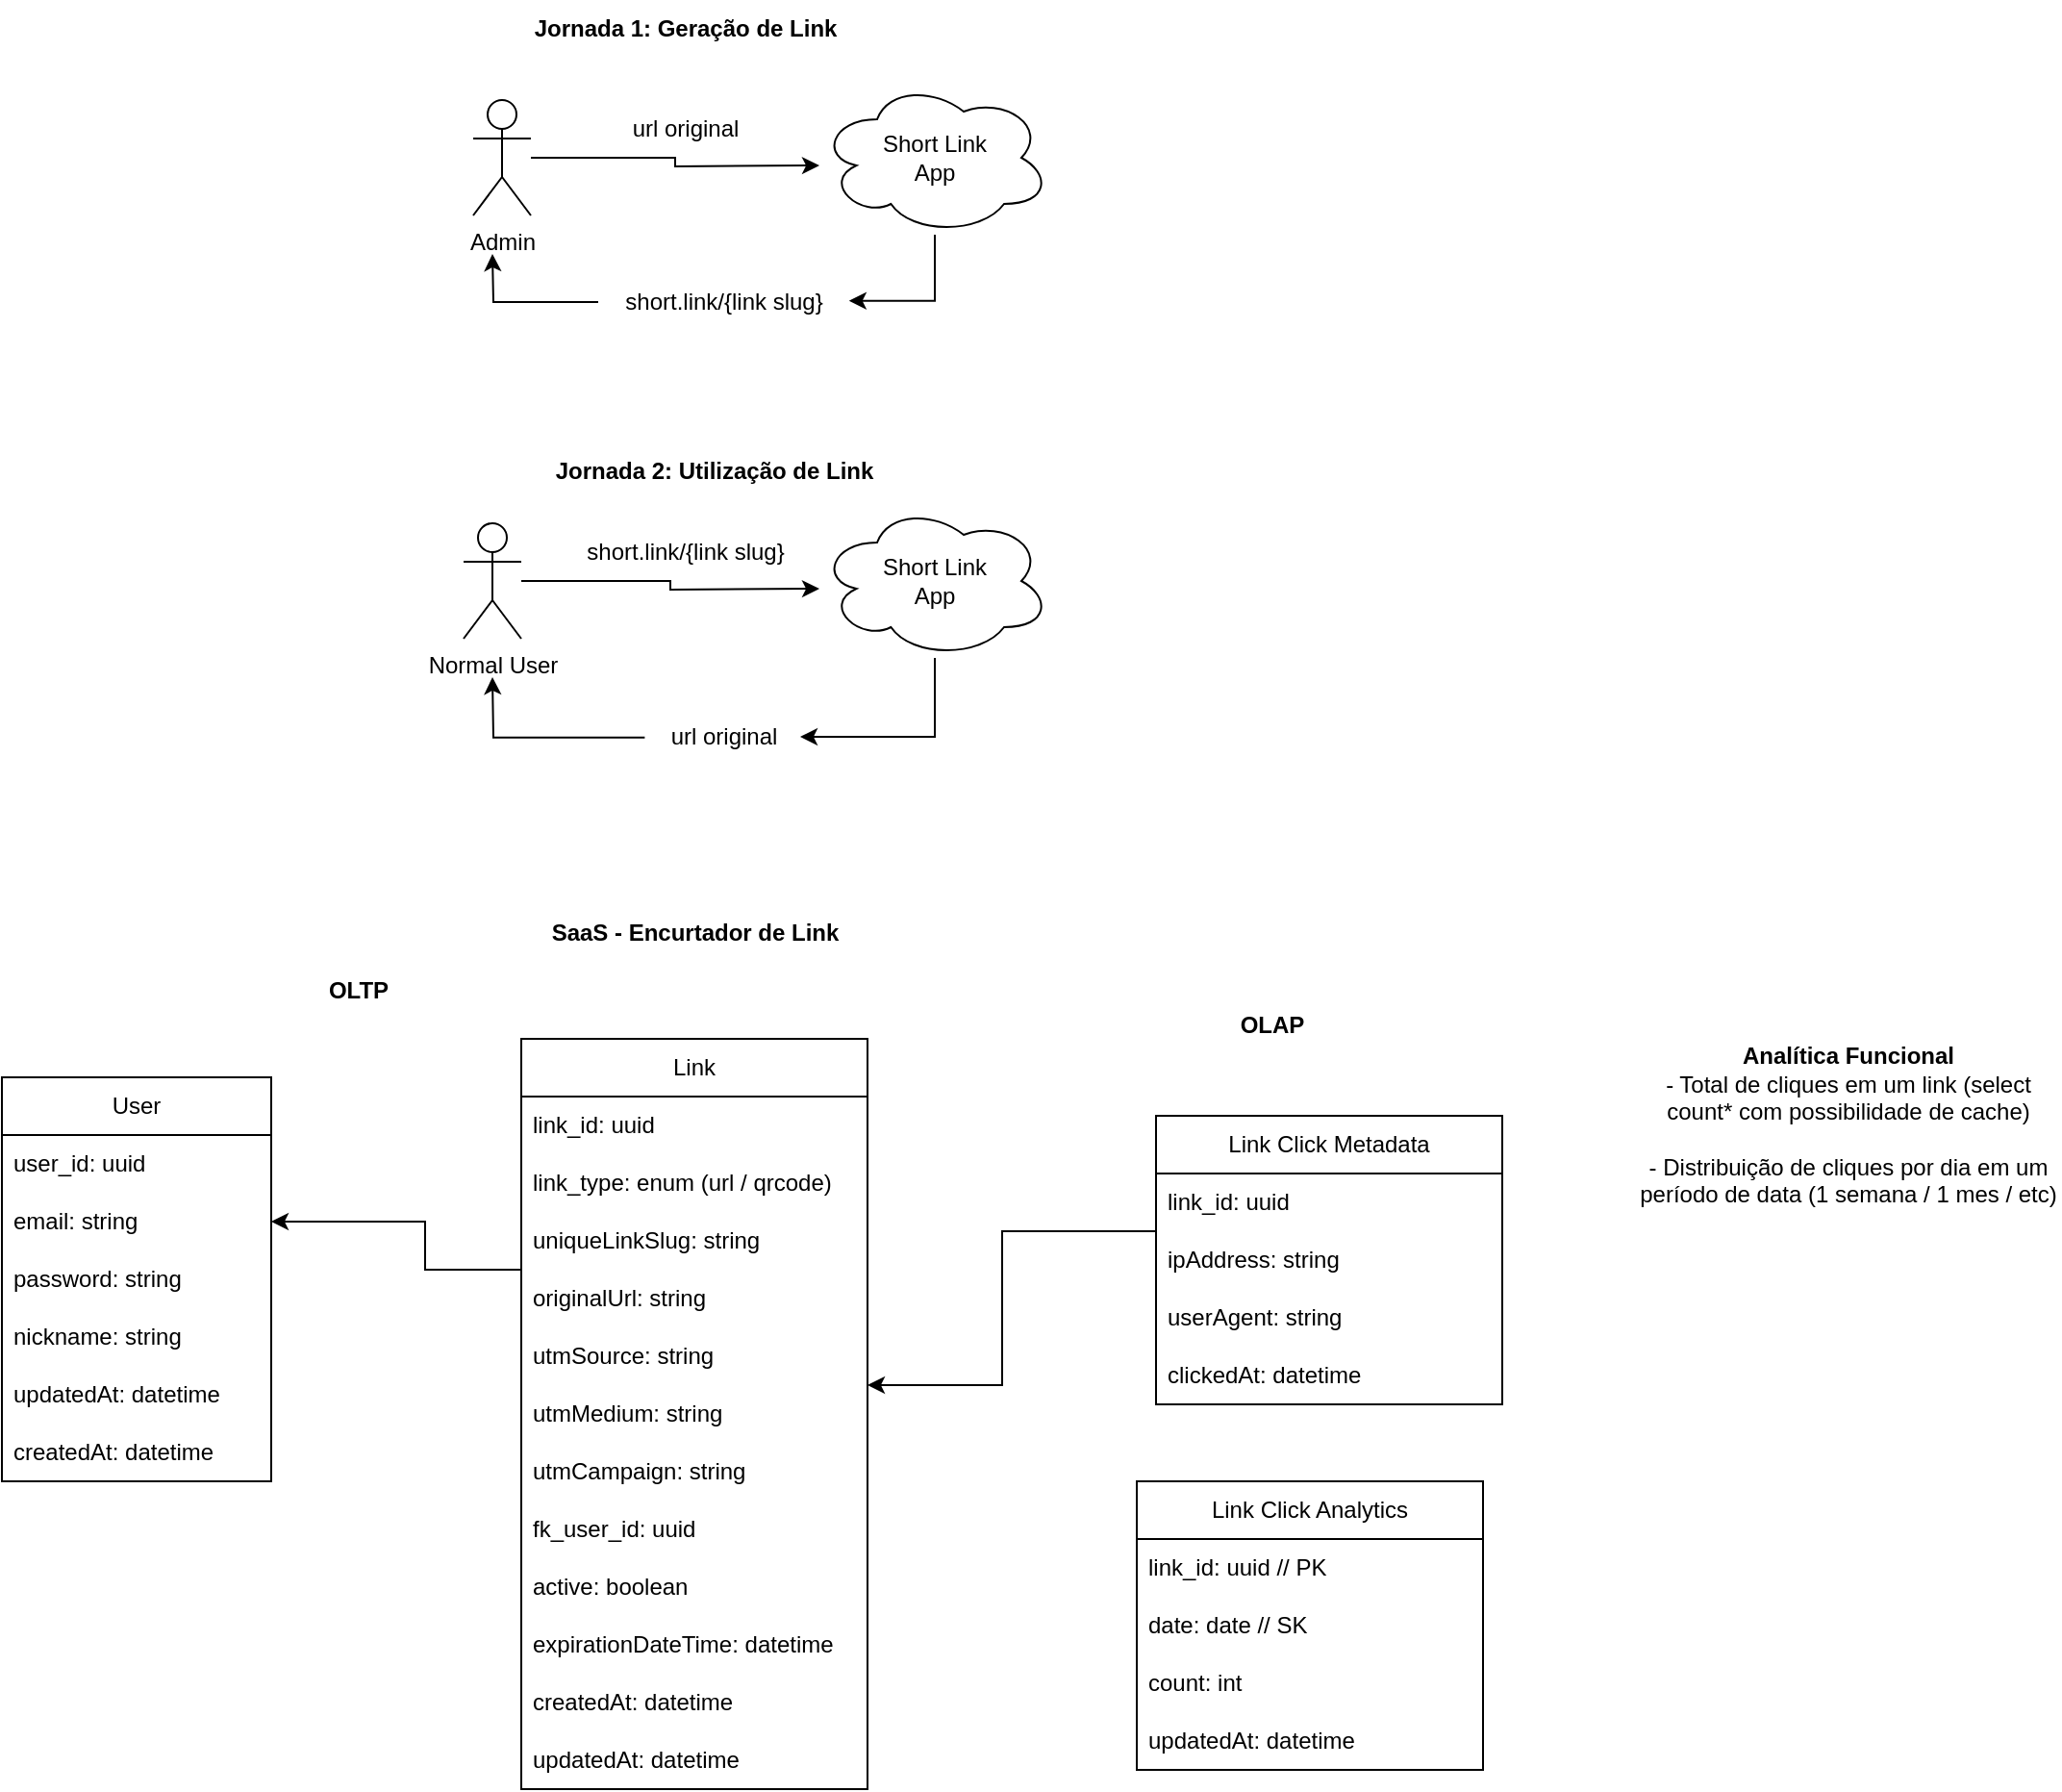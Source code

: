 <mxfile version="27.0.2" pages="3">
  <diagram name="Entities" id="D0Vt3sk_aAV0w3R8rFnb">
    <mxGraphModel dx="710" dy="1457" grid="1" gridSize="10" guides="1" tooltips="1" connect="1" arrows="1" fold="1" page="1" pageScale="1" pageWidth="850" pageHeight="1100" math="0" shadow="0">
      <root>
        <mxCell id="0" />
        <mxCell id="1" parent="0" />
        <mxCell id="RAfrC8C_ng3B-LZDRQAI-1" value="User" style="swimlane;fontStyle=0;childLayout=stackLayout;horizontal=1;startSize=30;horizontalStack=0;resizeParent=1;resizeParentMax=0;resizeLast=0;collapsible=1;marginBottom=0;whiteSpace=wrap;html=1;" parent="1" vertex="1">
          <mxGeometry x="120" y="360" width="140" height="210" as="geometry" />
        </mxCell>
        <mxCell id="RAfrC8C_ng3B-LZDRQAI-2" value="user_id: uuid" style="text;strokeColor=none;fillColor=none;align=left;verticalAlign=middle;spacingLeft=4;spacingRight=4;overflow=hidden;points=[[0,0.5],[1,0.5]];portConstraint=eastwest;rotatable=0;whiteSpace=wrap;html=1;" parent="RAfrC8C_ng3B-LZDRQAI-1" vertex="1">
          <mxGeometry y="30" width="140" height="30" as="geometry" />
        </mxCell>
        <mxCell id="RAfrC8C_ng3B-LZDRQAI-3" value="email: string" style="text;strokeColor=none;fillColor=none;align=left;verticalAlign=middle;spacingLeft=4;spacingRight=4;overflow=hidden;points=[[0,0.5],[1,0.5]];portConstraint=eastwest;rotatable=0;whiteSpace=wrap;html=1;" parent="RAfrC8C_ng3B-LZDRQAI-1" vertex="1">
          <mxGeometry y="60" width="140" height="30" as="geometry" />
        </mxCell>
        <mxCell id="RAfrC8C_ng3B-LZDRQAI-4" value="password: string" style="text;strokeColor=none;fillColor=none;align=left;verticalAlign=middle;spacingLeft=4;spacingRight=4;overflow=hidden;points=[[0,0.5],[1,0.5]];portConstraint=eastwest;rotatable=0;whiteSpace=wrap;html=1;" parent="RAfrC8C_ng3B-LZDRQAI-1" vertex="1">
          <mxGeometry y="90" width="140" height="30" as="geometry" />
        </mxCell>
        <mxCell id="RAfrC8C_ng3B-LZDRQAI-13" value="nickname: string" style="text;strokeColor=none;fillColor=none;align=left;verticalAlign=middle;spacingLeft=4;spacingRight=4;overflow=hidden;points=[[0,0.5],[1,0.5]];portConstraint=eastwest;rotatable=0;whiteSpace=wrap;html=1;" parent="RAfrC8C_ng3B-LZDRQAI-1" vertex="1">
          <mxGeometry y="120" width="140" height="30" as="geometry" />
        </mxCell>
        <mxCell id="RAfrC8C_ng3B-LZDRQAI-44" value="updatedAt: datetime" style="text;strokeColor=none;fillColor=none;align=left;verticalAlign=middle;spacingLeft=4;spacingRight=4;overflow=hidden;points=[[0,0.5],[1,0.5]];portConstraint=eastwest;rotatable=0;whiteSpace=wrap;html=1;" parent="RAfrC8C_ng3B-LZDRQAI-1" vertex="1">
          <mxGeometry y="150" width="140" height="30" as="geometry" />
        </mxCell>
        <mxCell id="RAfrC8C_ng3B-LZDRQAI-43" value="createdAt: datetime" style="text;strokeColor=none;fillColor=none;align=left;verticalAlign=middle;spacingLeft=4;spacingRight=4;overflow=hidden;points=[[0,0.5],[1,0.5]];portConstraint=eastwest;rotatable=0;whiteSpace=wrap;html=1;" parent="RAfrC8C_ng3B-LZDRQAI-1" vertex="1">
          <mxGeometry y="180" width="140" height="30" as="geometry" />
        </mxCell>
        <mxCell id="RAfrC8C_ng3B-LZDRQAI-12" value="SaaS - Encurtador de Link" style="text;html=1;align=center;verticalAlign=middle;resizable=0;points=[];autosize=1;strokeColor=none;fillColor=none;fontStyle=1" parent="1" vertex="1">
          <mxGeometry x="400" y="270" width="160" height="30" as="geometry" />
        </mxCell>
        <mxCell id="RAfrC8C_ng3B-LZDRQAI-37" style="edgeStyle=orthogonalEdgeStyle;rounded=0;orthogonalLoop=1;jettySize=auto;html=1;" parent="1" source="RAfrC8C_ng3B-LZDRQAI-14" target="RAfrC8C_ng3B-LZDRQAI-1" edge="1">
          <mxGeometry relative="1" as="geometry">
            <Array as="points">
              <mxPoint x="340" y="460" />
              <mxPoint x="340" y="435" />
            </Array>
          </mxGeometry>
        </mxCell>
        <mxCell id="RAfrC8C_ng3B-LZDRQAI-14" value="Link" style="swimlane;fontStyle=0;childLayout=stackLayout;horizontal=1;startSize=30;horizontalStack=0;resizeParent=1;resizeParentMax=0;resizeLast=0;collapsible=1;marginBottom=0;whiteSpace=wrap;html=1;" parent="1" vertex="1">
          <mxGeometry x="390" y="340" width="180" height="390" as="geometry" />
        </mxCell>
        <mxCell id="RAfrC8C_ng3B-LZDRQAI-15" value="link_id: uuid" style="text;strokeColor=none;fillColor=none;align=left;verticalAlign=middle;spacingLeft=4;spacingRight=4;overflow=hidden;points=[[0,0.5],[1,0.5]];portConstraint=eastwest;rotatable=0;whiteSpace=wrap;html=1;" parent="RAfrC8C_ng3B-LZDRQAI-14" vertex="1">
          <mxGeometry y="30" width="180" height="30" as="geometry" />
        </mxCell>
        <mxCell id="RAfrC8C_ng3B-LZDRQAI-39" value="link_type: enum (url / qrcode)" style="text;strokeColor=none;fillColor=none;align=left;verticalAlign=middle;spacingLeft=4;spacingRight=4;overflow=hidden;points=[[0,0.5],[1,0.5]];portConstraint=eastwest;rotatable=0;whiteSpace=wrap;html=1;" parent="RAfrC8C_ng3B-LZDRQAI-14" vertex="1">
          <mxGeometry y="60" width="180" height="30" as="geometry" />
        </mxCell>
        <mxCell id="RAfrC8C_ng3B-LZDRQAI-71" value="uniqueLinkSlug: string" style="text;strokeColor=none;fillColor=none;align=left;verticalAlign=middle;spacingLeft=4;spacingRight=4;overflow=hidden;points=[[0,0.5],[1,0.5]];portConstraint=eastwest;rotatable=0;whiteSpace=wrap;html=1;" parent="RAfrC8C_ng3B-LZDRQAI-14" vertex="1">
          <mxGeometry y="90" width="180" height="30" as="geometry" />
        </mxCell>
        <mxCell id="RAfrC8C_ng3B-LZDRQAI-16" value="originalUrl: string" style="text;strokeColor=none;fillColor=none;align=left;verticalAlign=middle;spacingLeft=4;spacingRight=4;overflow=hidden;points=[[0,0.5],[1,0.5]];portConstraint=eastwest;rotatable=0;whiteSpace=wrap;html=1;" parent="RAfrC8C_ng3B-LZDRQAI-14" vertex="1">
          <mxGeometry y="120" width="180" height="30" as="geometry" />
        </mxCell>
        <mxCell id="RAfrC8C_ng3B-LZDRQAI-17" value="utmSource: string" style="text;strokeColor=none;fillColor=none;align=left;verticalAlign=middle;spacingLeft=4;spacingRight=4;overflow=hidden;points=[[0,0.5],[1,0.5]];portConstraint=eastwest;rotatable=0;whiteSpace=wrap;html=1;" parent="RAfrC8C_ng3B-LZDRQAI-14" vertex="1">
          <mxGeometry y="150" width="180" height="30" as="geometry" />
        </mxCell>
        <mxCell id="RAfrC8C_ng3B-LZDRQAI-18" value="utmMedium: string" style="text;strokeColor=none;fillColor=none;align=left;verticalAlign=middle;spacingLeft=4;spacingRight=4;overflow=hidden;points=[[0,0.5],[1,0.5]];portConstraint=eastwest;rotatable=0;whiteSpace=wrap;html=1;" parent="RAfrC8C_ng3B-LZDRQAI-14" vertex="1">
          <mxGeometry y="180" width="180" height="30" as="geometry" />
        </mxCell>
        <mxCell id="RAfrC8C_ng3B-LZDRQAI-26" value="utmCampaign: string" style="text;strokeColor=none;fillColor=none;align=left;verticalAlign=middle;spacingLeft=4;spacingRight=4;overflow=hidden;points=[[0,0.5],[1,0.5]];portConstraint=eastwest;rotatable=0;whiteSpace=wrap;html=1;" parent="RAfrC8C_ng3B-LZDRQAI-14" vertex="1">
          <mxGeometry y="210" width="180" height="30" as="geometry" />
        </mxCell>
        <mxCell id="RAfrC8C_ng3B-LZDRQAI-36" value="fk_user_id: uuid" style="text;strokeColor=none;fillColor=none;align=left;verticalAlign=middle;spacingLeft=4;spacingRight=4;overflow=hidden;points=[[0,0.5],[1,0.5]];portConstraint=eastwest;rotatable=0;whiteSpace=wrap;html=1;" parent="RAfrC8C_ng3B-LZDRQAI-14" vertex="1">
          <mxGeometry y="240" width="180" height="30" as="geometry" />
        </mxCell>
        <mxCell id="RAfrC8C_ng3B-LZDRQAI-38" value="active: boolean" style="text;strokeColor=none;fillColor=none;align=left;verticalAlign=middle;spacingLeft=4;spacingRight=4;overflow=hidden;points=[[0,0.5],[1,0.5]];portConstraint=eastwest;rotatable=0;whiteSpace=wrap;html=1;" parent="RAfrC8C_ng3B-LZDRQAI-14" vertex="1">
          <mxGeometry y="270" width="180" height="30" as="geometry" />
        </mxCell>
        <mxCell id="RAfrC8C_ng3B-LZDRQAI-40" value="expirationDateTime: datetime" style="text;strokeColor=none;fillColor=none;align=left;verticalAlign=middle;spacingLeft=4;spacingRight=4;overflow=hidden;points=[[0,0.5],[1,0.5]];portConstraint=eastwest;rotatable=0;whiteSpace=wrap;html=1;" parent="RAfrC8C_ng3B-LZDRQAI-14" vertex="1">
          <mxGeometry y="300" width="180" height="30" as="geometry" />
        </mxCell>
        <mxCell id="RAfrC8C_ng3B-LZDRQAI-41" value="createdAt: datetime" style="text;strokeColor=none;fillColor=none;align=left;verticalAlign=middle;spacingLeft=4;spacingRight=4;overflow=hidden;points=[[0,0.5],[1,0.5]];portConstraint=eastwest;rotatable=0;whiteSpace=wrap;html=1;" parent="RAfrC8C_ng3B-LZDRQAI-14" vertex="1">
          <mxGeometry y="330" width="180" height="30" as="geometry" />
        </mxCell>
        <mxCell id="RAfrC8C_ng3B-LZDRQAI-42" value="updatedAt: datetime" style="text;strokeColor=none;fillColor=none;align=left;verticalAlign=middle;spacingLeft=4;spacingRight=4;overflow=hidden;points=[[0,0.5],[1,0.5]];portConstraint=eastwest;rotatable=0;whiteSpace=wrap;html=1;" parent="RAfrC8C_ng3B-LZDRQAI-14" vertex="1">
          <mxGeometry y="360" width="180" height="30" as="geometry" />
        </mxCell>
        <mxCell id="RAfrC8C_ng3B-LZDRQAI-19" value="Admin" style="shape=umlActor;verticalLabelPosition=bottom;verticalAlign=top;html=1;outlineConnect=0;" parent="1" vertex="1">
          <mxGeometry x="365" y="-148" width="30" height="60" as="geometry" />
        </mxCell>
        <mxCell id="RAfrC8C_ng3B-LZDRQAI-24" style="edgeStyle=orthogonalEdgeStyle;rounded=0;orthogonalLoop=1;jettySize=auto;html=1;entryX=1.003;entryY=0.479;entryDx=0;entryDy=0;entryPerimeter=0;" parent="1" source="RAfrC8C_ng3B-LZDRQAI-20" target="RAfrC8C_ng3B-LZDRQAI-22" edge="1">
          <mxGeometry relative="1" as="geometry" />
        </mxCell>
        <mxCell id="RAfrC8C_ng3B-LZDRQAI-20" value="Short Link&lt;div&gt;App&lt;/div&gt;" style="ellipse;shape=cloud;whiteSpace=wrap;html=1;" parent="1" vertex="1">
          <mxGeometry x="545" y="-158" width="120" height="80" as="geometry" />
        </mxCell>
        <mxCell id="RAfrC8C_ng3B-LZDRQAI-21" style="edgeStyle=orthogonalEdgeStyle;rounded=0;orthogonalLoop=1;jettySize=auto;html=1;" parent="1" source="RAfrC8C_ng3B-LZDRQAI-19" edge="1">
          <mxGeometry relative="1" as="geometry">
            <mxPoint x="545" y="-114" as="targetPoint" />
          </mxGeometry>
        </mxCell>
        <mxCell id="RAfrC8C_ng3B-LZDRQAI-25" style="edgeStyle=orthogonalEdgeStyle;rounded=0;orthogonalLoop=1;jettySize=auto;html=1;" parent="1" source="RAfrC8C_ng3B-LZDRQAI-22" edge="1">
          <mxGeometry relative="1" as="geometry">
            <mxPoint x="375" y="-68" as="targetPoint" />
          </mxGeometry>
        </mxCell>
        <mxCell id="RAfrC8C_ng3B-LZDRQAI-22" value="short.link/{link slug}" style="text;html=1;align=center;verticalAlign=middle;resizable=0;points=[];autosize=1;strokeColor=none;fillColor=none;" parent="1" vertex="1">
          <mxGeometry x="430" y="-58" width="130" height="30" as="geometry" />
        </mxCell>
        <mxCell id="RAfrC8C_ng3B-LZDRQAI-23" value="url original" style="text;html=1;align=center;verticalAlign=middle;resizable=0;points=[];autosize=1;strokeColor=none;fillColor=none;" parent="1" vertex="1">
          <mxGeometry x="435" y="-148" width="80" height="30" as="geometry" />
        </mxCell>
        <mxCell id="RAfrC8C_ng3B-LZDRQAI-45" value="&lt;b&gt;Jornada 1: Geração de Link&lt;/b&gt;" style="text;html=1;align=center;verticalAlign=middle;resizable=0;points=[];autosize=1;strokeColor=none;fillColor=none;" parent="1" vertex="1">
          <mxGeometry x="385" y="-200" width="180" height="30" as="geometry" />
        </mxCell>
        <mxCell id="RAfrC8C_ng3B-LZDRQAI-46" value="Normal User" style="shape=umlActor;verticalLabelPosition=bottom;verticalAlign=top;html=1;outlineConnect=0;" parent="1" vertex="1">
          <mxGeometry x="360" y="72" width="30" height="60" as="geometry" />
        </mxCell>
        <mxCell id="RAfrC8C_ng3B-LZDRQAI-47" style="edgeStyle=orthogonalEdgeStyle;rounded=0;orthogonalLoop=1;jettySize=auto;html=1;" parent="1" source="RAfrC8C_ng3B-LZDRQAI-48" target="RAfrC8C_ng3B-LZDRQAI-51" edge="1">
          <mxGeometry relative="1" as="geometry">
            <mxPoint x="580.51" y="176.37" as="targetPoint" />
            <Array as="points">
              <mxPoint x="605" y="183" />
            </Array>
          </mxGeometry>
        </mxCell>
        <mxCell id="RAfrC8C_ng3B-LZDRQAI-48" value="Short Link&lt;div&gt;App&lt;/div&gt;" style="ellipse;shape=cloud;whiteSpace=wrap;html=1;" parent="1" vertex="1">
          <mxGeometry x="545" y="62" width="120" height="80" as="geometry" />
        </mxCell>
        <mxCell id="RAfrC8C_ng3B-LZDRQAI-49" style="edgeStyle=orthogonalEdgeStyle;rounded=0;orthogonalLoop=1;jettySize=auto;html=1;" parent="1" source="RAfrC8C_ng3B-LZDRQAI-46" edge="1">
          <mxGeometry relative="1" as="geometry">
            <mxPoint x="545" y="106" as="targetPoint" />
          </mxGeometry>
        </mxCell>
        <mxCell id="RAfrC8C_ng3B-LZDRQAI-50" style="edgeStyle=orthogonalEdgeStyle;rounded=0;orthogonalLoop=1;jettySize=auto;html=1;exitX=-0.01;exitY=0.514;exitDx=0;exitDy=0;exitPerimeter=0;" parent="1" source="RAfrC8C_ng3B-LZDRQAI-51" edge="1">
          <mxGeometry relative="1" as="geometry">
            <mxPoint x="375" y="152" as="targetPoint" />
            <mxPoint x="410" y="177" as="sourcePoint" />
          </mxGeometry>
        </mxCell>
        <mxCell id="RAfrC8C_ng3B-LZDRQAI-51" value="url original" style="text;html=1;align=center;verticalAlign=middle;resizable=0;points=[];autosize=1;strokeColor=none;fillColor=none;" parent="1" vertex="1">
          <mxGeometry x="455" y="168" width="80" height="30" as="geometry" />
        </mxCell>
        <mxCell id="RAfrC8C_ng3B-LZDRQAI-52" value="short.link/{link slug}" style="text;html=1;align=center;verticalAlign=middle;resizable=0;points=[];autosize=1;strokeColor=none;fillColor=none;" parent="1" vertex="1">
          <mxGeometry x="410" y="72" width="130" height="30" as="geometry" />
        </mxCell>
        <mxCell id="RAfrC8C_ng3B-LZDRQAI-53" value="&lt;b&gt;Jornada 2: Utilização de Link&lt;/b&gt;" style="text;html=1;align=center;verticalAlign=middle;resizable=0;points=[];autosize=1;strokeColor=none;fillColor=none;" parent="1" vertex="1">
          <mxGeometry x="395" y="30" width="190" height="30" as="geometry" />
        </mxCell>
        <mxCell id="RAfrC8C_ng3B-LZDRQAI-68" style="edgeStyle=orthogonalEdgeStyle;rounded=0;orthogonalLoop=1;jettySize=auto;html=1;" parent="1" source="RAfrC8C_ng3B-LZDRQAI-56" target="RAfrC8C_ng3B-LZDRQAI-14" edge="1">
          <mxGeometry relative="1" as="geometry">
            <Array as="points">
              <mxPoint x="640" y="440" />
              <mxPoint x="640" y="520" />
            </Array>
          </mxGeometry>
        </mxCell>
        <mxCell id="RAfrC8C_ng3B-LZDRQAI-56" value="Link Click Metadata" style="swimlane;fontStyle=0;childLayout=stackLayout;horizontal=1;startSize=30;horizontalStack=0;resizeParent=1;resizeParentMax=0;resizeLast=0;collapsible=1;marginBottom=0;whiteSpace=wrap;html=1;" parent="1" vertex="1">
          <mxGeometry x="720" y="380" width="180" height="150" as="geometry" />
        </mxCell>
        <mxCell id="RAfrC8C_ng3B-LZDRQAI-57" value="link_id: uuid" style="text;strokeColor=none;fillColor=none;align=left;verticalAlign=middle;spacingLeft=4;spacingRight=4;overflow=hidden;points=[[0,0.5],[1,0.5]];portConstraint=eastwest;rotatable=0;whiteSpace=wrap;html=1;" parent="RAfrC8C_ng3B-LZDRQAI-56" vertex="1">
          <mxGeometry y="30" width="180" height="30" as="geometry" />
        </mxCell>
        <mxCell id="RAfrC8C_ng3B-LZDRQAI-65" value="ipAddress: string" style="text;strokeColor=none;fillColor=none;align=left;verticalAlign=middle;spacingLeft=4;spacingRight=4;overflow=hidden;points=[[0,0.5],[1,0.5]];portConstraint=eastwest;rotatable=0;whiteSpace=wrap;html=1;" parent="RAfrC8C_ng3B-LZDRQAI-56" vertex="1">
          <mxGeometry y="60" width="180" height="30" as="geometry" />
        </mxCell>
        <mxCell id="RAfrC8C_ng3B-LZDRQAI-70" value="userAgent: string" style="text;strokeColor=none;fillColor=none;align=left;verticalAlign=middle;spacingLeft=4;spacingRight=4;overflow=hidden;points=[[0,0.5],[1,0.5]];portConstraint=eastwest;rotatable=0;whiteSpace=wrap;html=1;" parent="RAfrC8C_ng3B-LZDRQAI-56" vertex="1">
          <mxGeometry y="90" width="180" height="30" as="geometry" />
        </mxCell>
        <mxCell id="RAfrC8C_ng3B-LZDRQAI-66" value="clickedAt: datetime" style="text;strokeColor=none;fillColor=none;align=left;verticalAlign=middle;spacingLeft=4;spacingRight=4;overflow=hidden;points=[[0,0.5],[1,0.5]];portConstraint=eastwest;rotatable=0;whiteSpace=wrap;html=1;" parent="RAfrC8C_ng3B-LZDRQAI-56" vertex="1">
          <mxGeometry y="120" width="180" height="30" as="geometry" />
        </mxCell>
        <mxCell id="RAfrC8C_ng3B-LZDRQAI-69" value="&lt;b&gt;Analítica Funcional&lt;/b&gt;&lt;div&gt;- Total de cliques em um link (select count* com possibilidade de cache)&lt;/div&gt;&lt;div&gt;&lt;br&gt;&lt;/div&gt;&lt;div&gt;- Distribuição de cliques por dia em um período de data (1 semana / 1 mes / etc)&lt;/div&gt;" style="text;strokeColor=none;align=center;fillColor=none;html=1;verticalAlign=middle;whiteSpace=wrap;rounded=0;" parent="1" vertex="1">
          <mxGeometry x="970" y="340" width="220" height="90" as="geometry" />
        </mxCell>
        <mxCell id="21j04_QskVd_dJloM7PG-1" value="&lt;b&gt;OLTP&lt;/b&gt;" style="text;html=1;align=center;verticalAlign=middle;resizable=0;points=[];autosize=1;strokeColor=none;fillColor=none;" parent="1" vertex="1">
          <mxGeometry x="280" y="300" width="50" height="30" as="geometry" />
        </mxCell>
        <mxCell id="0QhKgoWcRtJzCcm-gqp1-1" value="OLAP" style="text;html=1;align=center;verticalAlign=middle;resizable=0;points=[];autosize=1;strokeColor=none;fillColor=none;fontStyle=1" parent="1" vertex="1">
          <mxGeometry x="750" y="318" width="60" height="30" as="geometry" />
        </mxCell>
        <mxCell id="N40viknJUOmyD-vMxpNI-1" value="Link Click Analytics" style="swimlane;fontStyle=0;childLayout=stackLayout;horizontal=1;startSize=30;horizontalStack=0;resizeParent=1;resizeParentMax=0;resizeLast=0;collapsible=1;marginBottom=0;whiteSpace=wrap;html=1;" vertex="1" parent="1">
          <mxGeometry x="710" y="570" width="180" height="150" as="geometry" />
        </mxCell>
        <mxCell id="N40viknJUOmyD-vMxpNI-2" value="link_id: uuid // PK" style="text;strokeColor=none;fillColor=none;align=left;verticalAlign=middle;spacingLeft=4;spacingRight=4;overflow=hidden;points=[[0,0.5],[1,0.5]];portConstraint=eastwest;rotatable=0;whiteSpace=wrap;html=1;" vertex="1" parent="N40viknJUOmyD-vMxpNI-1">
          <mxGeometry y="30" width="180" height="30" as="geometry" />
        </mxCell>
        <mxCell id="N40viknJUOmyD-vMxpNI-3" value="date: date // SK" style="text;strokeColor=none;fillColor=none;align=left;verticalAlign=middle;spacingLeft=4;spacingRight=4;overflow=hidden;points=[[0,0.5],[1,0.5]];portConstraint=eastwest;rotatable=0;whiteSpace=wrap;html=1;" vertex="1" parent="N40viknJUOmyD-vMxpNI-1">
          <mxGeometry y="60" width="180" height="30" as="geometry" />
        </mxCell>
        <mxCell id="N40viknJUOmyD-vMxpNI-4" value="count: int" style="text;strokeColor=none;fillColor=none;align=left;verticalAlign=middle;spacingLeft=4;spacingRight=4;overflow=hidden;points=[[0,0.5],[1,0.5]];portConstraint=eastwest;rotatable=0;whiteSpace=wrap;html=1;" vertex="1" parent="N40viknJUOmyD-vMxpNI-1">
          <mxGeometry y="90" width="180" height="30" as="geometry" />
        </mxCell>
        <mxCell id="N40viknJUOmyD-vMxpNI-5" value="updatedAt: datetime" style="text;strokeColor=none;fillColor=none;align=left;verticalAlign=middle;spacingLeft=4;spacingRight=4;overflow=hidden;points=[[0,0.5],[1,0.5]];portConstraint=eastwest;rotatable=0;whiteSpace=wrap;html=1;" vertex="1" parent="N40viknJUOmyD-vMxpNI-1">
          <mxGeometry y="120" width="180" height="30" as="geometry" />
        </mxCell>
      </root>
    </mxGraphModel>
  </diagram>
  <diagram id="RdqyUMrz5SGAAePA0t1W" name="AWS">
    <mxGraphModel dx="1702" dy="429" grid="1" gridSize="10" guides="1" tooltips="1" connect="1" arrows="1" fold="1" page="1" pageScale="1" pageWidth="850" pageHeight="1100" math="0" shadow="0">
      <root>
        <mxCell id="0" />
        <mxCell id="1" parent="0" />
        <mxCell id="fyAHRvlndzVkZ6DGR3sf-1" value="Aplicação é Heavy Write ou Heavy Read?&lt;div&gt;&lt;b&gt;R: Heavy Read&lt;/b&gt;&lt;/div&gt;" style="text;html=1;align=left;verticalAlign=middle;resizable=0;points=[];autosize=1;strokeColor=none;fillColor=none;" parent="1" vertex="1">
          <mxGeometry x="260" y="80" width="250" height="40" as="geometry" />
        </mxCell>
        <mxCell id="w0QH7csucHk5M4Zi2Mu2-1" value="Padrão de acesso é regular ou esporádico?&lt;div&gt;&lt;b&gt;R: Esporádico&lt;/b&gt;&lt;/div&gt;" style="text;html=1;align=left;verticalAlign=middle;resizable=0;points=[];autosize=1;strokeColor=none;fillColor=none;" parent="1" vertex="1">
          <mxGeometry x="260" y="130" width="260" height="40" as="geometry" />
        </mxCell>
        <mxCell id="w0QH7csucHk5M4Zi2Mu2-2" value="&lt;b&gt;Serverless com Java&lt;/b&gt;&lt;div&gt;Riscos:&lt;/div&gt;&lt;div&gt;Cold Start 3s&lt;/div&gt;&lt;div&gt;&lt;br&gt;&lt;/div&gt;&lt;div&gt;Alternativa é usar a compilação nativa Java para ter um baixo cold start (Quarkus?)&lt;/div&gt;&lt;div&gt;&lt;br&gt;&lt;/div&gt;&lt;div&gt;&lt;b&gt;R: Spring Boot&lt;/b&gt;&lt;/div&gt;" style="text;html=1;align=left;verticalAlign=middle;resizable=0;points=[];autosize=1;strokeColor=none;fillColor=none;" parent="1" vertex="1">
          <mxGeometry x="260" y="180" width="470" height="110" as="geometry" />
        </mxCell>
        <mxCell id="w0QH7csucHk5M4Zi2Mu2-3" value="JIT - Just in Time - jar" style="text;html=1;align=center;verticalAlign=middle;resizable=0;points=[];autosize=1;strokeColor=none;fillColor=none;" parent="1" vertex="1">
          <mxGeometry x="650" y="120" width="140" height="30" as="geometry" />
        </mxCell>
        <mxCell id="w0QH7csucHk5M4Zi2Mu2-4" value="AOT - Ahead of Time - binary" style="text;html=1;align=center;verticalAlign=middle;resizable=0;points=[];autosize=1;strokeColor=none;fillColor=none;" parent="1" vertex="1">
          <mxGeometry x="650" y="100" width="180" height="30" as="geometry" />
        </mxCell>
        <mxCell id="B1MqV0CUyJIwODg_lmA0-1" value="AWS Cloud" style="points=[[0,0],[0.25,0],[0.5,0],[0.75,0],[1,0],[1,0.25],[1,0.5],[1,0.75],[1,1],[0.75,1],[0.5,1],[0.25,1],[0,1],[0,0.75],[0,0.5],[0,0.25]];outlineConnect=0;gradientColor=none;html=1;whiteSpace=wrap;fontSize=12;fontStyle=0;container=1;pointerEvents=0;collapsible=0;recursiveResize=0;shape=mxgraph.aws4.group;grIcon=mxgraph.aws4.group_aws_cloud_alt;strokeColor=#232F3E;fillColor=none;verticalAlign=top;align=left;spacingLeft=30;fontColor=#232F3E;dashed=0;" parent="1" vertex="1">
          <mxGeometry x="290" y="510" width="610" height="310" as="geometry" />
        </mxCell>
        <mxCell id="fgoSJXm0CHwgWiHtCVO9-2" style="edgeStyle=orthogonalEdgeStyle;rounded=0;orthogonalLoop=1;jettySize=auto;html=1;" parent="B1MqV0CUyJIwODg_lmA0-1" source="B1MqV0CUyJIwODg_lmA0-2" target="B1MqV0CUyJIwODg_lmA0-3" edge="1">
          <mxGeometry relative="1" as="geometry" />
        </mxCell>
        <mxCell id="B1MqV0CUyJIwODg_lmA0-2" value="api-gateway" style="sketch=0;points=[[0,0,0],[0.25,0,0],[0.5,0,0],[0.75,0,0],[1,0,0],[0,1,0],[0.25,1,0],[0.5,1,0],[0.75,1,0],[1,1,0],[0,0.25,0],[0,0.5,0],[0,0.75,0],[1,0.25,0],[1,0.5,0],[1,0.75,0]];outlineConnect=0;fontColor=#232F3E;fillColor=#8C4FFF;strokeColor=#ffffff;dashed=0;verticalLabelPosition=bottom;verticalAlign=top;align=center;html=1;fontSize=12;fontStyle=0;aspect=fixed;shape=mxgraph.aws4.resourceIcon;resIcon=mxgraph.aws4.api_gateway;" parent="B1MqV0CUyJIwODg_lmA0-1" vertex="1">
          <mxGeometry x="60" y="85.5" width="49" height="49" as="geometry" />
        </mxCell>
        <mxCell id="fgoSJXm0CHwgWiHtCVO9-3" style="edgeStyle=orthogonalEdgeStyle;rounded=0;orthogonalLoop=1;jettySize=auto;html=1;" parent="B1MqV0CUyJIwODg_lmA0-1" source="B1MqV0CUyJIwODg_lmA0-3" target="fgoSJXm0CHwgWiHtCVO9-1" edge="1">
          <mxGeometry relative="1" as="geometry" />
        </mxCell>
        <mxCell id="8sH7gvYTI3te0oFTy586-3" style="edgeStyle=orthogonalEdgeStyle;rounded=0;orthogonalLoop=1;jettySize=auto;html=1;" edge="1" parent="B1MqV0CUyJIwODg_lmA0-1" source="B1MqV0CUyJIwODg_lmA0-3" target="8sH7gvYTI3te0oFTy586-1">
          <mxGeometry relative="1" as="geometry">
            <Array as="points">
              <mxPoint x="210" y="170" />
              <mxPoint x="210" y="170" />
            </Array>
          </mxGeometry>
        </mxCell>
        <mxCell id="fgoSJXm0CHwgWiHtCVO9-1" value="dynamodb" style="sketch=0;points=[[0,0,0],[0.25,0,0],[0.5,0,0],[0.75,0,0],[1,0,0],[0,1,0],[0.25,1,0],[0.5,1,0],[0.75,1,0],[1,1,0],[0,0.25,0],[0,0.5,0],[0,0.75,0],[1,0.25,0],[1,0.5,0],[1,0.75,0]];outlineConnect=0;fontColor=#232F3E;fillColor=#C925D1;strokeColor=#ffffff;dashed=0;verticalLabelPosition=bottom;verticalAlign=top;align=center;html=1;fontSize=12;fontStyle=0;aspect=fixed;shape=mxgraph.aws4.resourceIcon;resIcon=mxgraph.aws4.dynamodb;" parent="B1MqV0CUyJIwODg_lmA0-1" vertex="1">
          <mxGeometry x="340" y="85.5" width="49" height="49" as="geometry" />
        </mxCell>
        <mxCell id="cLAwzua1woxsc30bf1XO-2" value="Scan" style="text;html=1;align=center;verticalAlign=middle;resizable=0;points=[];autosize=1;strokeColor=none;fillColor=none;" parent="B1MqV0CUyJIwODg_lmA0-1" vertex="1">
          <mxGeometry x="339" y="55.5" width="50" height="30" as="geometry" />
        </mxCell>
        <mxCell id="YKbq-VMwjXZb8N7An2Sj-1" value="/{link-id}/{yyyy-mm-dd}/uuid.txt" style="sketch=0;points=[[0,0,0],[0.25,0,0],[0.5,0,0],[0.75,0,0],[1,0,0],[0,1,0],[0.25,1,0],[0.5,1,0],[0.75,1,0],[1,1,0],[0,0.25,0],[0,0.5,0],[0,0.75,0],[1,0.25,0],[1,0.5,0],[1,0.75,0]];outlineConnect=0;fontColor=#232F3E;fillColor=#7AA116;strokeColor=#ffffff;dashed=0;verticalLabelPosition=bottom;verticalAlign=top;align=center;html=1;fontSize=12;fontStyle=0;aspect=fixed;shape=mxgraph.aws4.resourceIcon;resIcon=mxgraph.aws4.s3;" vertex="1" parent="B1MqV0CUyJIwODg_lmA0-1">
          <mxGeometry x="470" y="185" width="50" height="50" as="geometry" />
        </mxCell>
        <mxCell id="8sH7gvYTI3te0oFTy586-4" style="edgeStyle=orthogonalEdgeStyle;rounded=0;orthogonalLoop=1;jettySize=auto;html=1;" edge="1" parent="B1MqV0CUyJIwODg_lmA0-1">
          <mxGeometry relative="1" as="geometry">
            <mxPoint x="240.519" y="200" as="sourcePoint" />
            <mxPoint x="240.004" y="134.5" as="targetPoint" />
          </mxGeometry>
        </mxCell>
        <mxCell id="8sH7gvYTI3te0oFTy586-1" value="update-count-link.fifo" style="sketch=0;points=[[0,0,0],[0.25,0,0],[0.5,0,0],[0.75,0,0],[1,0,0],[0,1,0],[0.25,1,0],[0.5,1,0],[0.75,1,0],[1,1,0],[0,0.25,0],[0,0.5,0],[0,0.75,0],[1,0.25,0],[1,0.5,0],[1,0.75,0]];outlineConnect=0;fontColor=#232F3E;fillColor=#E7157B;strokeColor=#ffffff;dashed=0;verticalLabelPosition=bottom;verticalAlign=top;align=center;html=1;fontSize=12;fontStyle=0;aspect=fixed;shape=mxgraph.aws4.resourceIcon;resIcon=mxgraph.aws4.sqs;" vertex="1" parent="B1MqV0CUyJIwODg_lmA0-1">
          <mxGeometry x="200" y="200" width="50" height="50" as="geometry" />
        </mxCell>
        <mxCell id="8sH7gvYTI3te0oFTy586-2" value="groupId: {linkId}" style="rounded=0;whiteSpace=wrap;html=1;" vertex="1" parent="B1MqV0CUyJIwODg_lmA0-1">
          <mxGeometry x="90" y="215" width="90" height="20" as="geometry" />
        </mxCell>
        <mxCell id="B1MqV0CUyJIwODg_lmA0-3" value="&lt;span style=&quot;background-color: light-dark(#ffffff, var(--ge-dark-color, #121212));&quot;&gt;app-lambda&lt;/span&gt;" style="sketch=0;points=[[0,0,0],[0.25,0,0],[0.5,0,0],[0.75,0,0],[1,0,0],[0,1,0],[0.25,1,0],[0.5,1,0],[0.75,1,0],[1,1,0],[0,0.25,0],[0,0.5,0],[0,0.75,0],[1,0.25,0],[1,0.5,0],[1,0.75,0]];outlineConnect=0;fontColor=#232F3E;fillColor=#ED7100;strokeColor=#ffffff;dashed=0;verticalLabelPosition=bottom;verticalAlign=top;align=center;html=1;fontSize=12;fontStyle=0;aspect=fixed;shape=mxgraph.aws4.resourceIcon;resIcon=mxgraph.aws4.lambda;" parent="B1MqV0CUyJIwODg_lmA0-1" vertex="1">
          <mxGeometry x="200" y="85.5" width="49" height="49" as="geometry" />
        </mxCell>
        <mxCell id="fgoSJXm0CHwgWiHtCVO9-6" style="edgeStyle=orthogonalEdgeStyle;rounded=0;orthogonalLoop=1;jettySize=auto;html=1;" parent="1" source="fgoSJXm0CHwgWiHtCVO9-5" target="B1MqV0CUyJIwODg_lmA0-2" edge="1">
          <mxGeometry relative="1" as="geometry">
            <Array as="points">
              <mxPoint x="170" y="560" />
              <mxPoint x="170" y="610" />
            </Array>
          </mxGeometry>
        </mxCell>
        <mxCell id="fgoSJXm0CHwgWiHtCVO9-7" value="1. Encurtar URL" style="edgeLabel;html=1;align=center;verticalAlign=middle;resizable=0;points=[];" parent="fgoSJXm0CHwgWiHtCVO9-6" vertex="1" connectable="0">
          <mxGeometry x="-0.728" y="1" relative="1" as="geometry">
            <mxPoint x="15" y="1" as="offset" />
          </mxGeometry>
        </mxCell>
        <mxCell id="fgoSJXm0CHwgWiHtCVO9-5" value="authenticated-users" style="sketch=0;pointerEvents=1;shadow=0;dashed=0;html=1;strokeColor=none;fillColor=#505050;labelPosition=center;verticalLabelPosition=bottom;verticalAlign=top;outlineConnect=0;align=center;shape=mxgraph.office.users.credentials;" parent="1" vertex="1">
          <mxGeometry x="-10" y="540" width="40" height="40" as="geometry" />
        </mxCell>
        <mxCell id="fgoSJXm0CHwgWiHtCVO9-9" style="edgeStyle=orthogonalEdgeStyle;rounded=0;orthogonalLoop=1;jettySize=auto;html=1;" parent="1" source="fgoSJXm0CHwgWiHtCVO9-8" target="B1MqV0CUyJIwODg_lmA0-2" edge="1">
          <mxGeometry relative="1" as="geometry">
            <Array as="points">
              <mxPoint x="170" y="665" />
              <mxPoint x="170" y="630" />
            </Array>
          </mxGeometry>
        </mxCell>
        <mxCell id="fgoSJXm0CHwgWiHtCVO9-10" value="2. Redirect to Url" style="edgeLabel;html=1;align=center;verticalAlign=middle;resizable=0;points=[];" parent="fgoSJXm0CHwgWiHtCVO9-9" vertex="1" connectable="0">
          <mxGeometry x="-0.824" relative="1" as="geometry">
            <mxPoint x="34" as="offset" />
          </mxGeometry>
        </mxCell>
        <mxCell id="fgoSJXm0CHwgWiHtCVO9-8" value="public-users" style="sketch=0;outlineConnect=0;fontColor=#232F3E;gradientColor=none;fillColor=#232F3D;strokeColor=none;dashed=0;verticalLabelPosition=bottom;verticalAlign=top;align=center;html=1;fontSize=12;fontStyle=0;aspect=fixed;pointerEvents=1;shape=mxgraph.aws4.users;" parent="1" vertex="1">
          <mxGeometry x="-15" y="640" width="50" height="50" as="geometry" />
        </mxCell>
        <mxCell id="b5Bjot4Aikb2zV8GFUBS-2" value="CDC - Change Data Capture" style="text;html=1;align=center;verticalAlign=middle;resizable=0;points=[];autosize=1;strokeColor=none;fillColor=none;fontStyle=1" parent="1" vertex="1">
          <mxGeometry x="920" y="600" width="180" height="30" as="geometry" />
        </mxCell>
        <mxCell id="b5Bjot4Aikb2zV8GFUBS-4" value="DynamoDB Streams" style="text;html=1;align=center;verticalAlign=middle;resizable=0;points=[];autosize=1;strokeColor=none;fillColor=none;fontStyle=1" parent="1" vertex="1">
          <mxGeometry x="920" y="630" width="130" height="30" as="geometry" />
        </mxCell>
        <mxCell id="yDzJGfD6Jv7HdBDMuyEz-1" value="GSI - Global Secondary Index" style="text;html=1;align=center;verticalAlign=middle;resizable=0;points=[];autosize=1;strokeColor=none;fillColor=none;" parent="1" vertex="1">
          <mxGeometry x="560" y="420" width="180" height="30" as="geometry" />
        </mxCell>
        <mxCell id="LKJk7ygHE4kwmv-61jtM-22" style="edgeStyle=orthogonalEdgeStyle;rounded=0;orthogonalLoop=1;jettySize=auto;html=1;" parent="1" source="LKJk7ygHE4kwmv-61jtM-1" target="LKJk7ygHE4kwmv-61jtM-21" edge="1">
          <mxGeometry relative="1" as="geometry">
            <Array as="points">
              <mxPoint x="1130" y="383" />
              <mxPoint x="1130" y="383" />
            </Array>
          </mxGeometry>
        </mxCell>
        <mxCell id="LKJk7ygHE4kwmv-61jtM-1" value="tb_users" style="swimlane;fontStyle=0;childLayout=stackLayout;horizontal=1;startSize=30;horizontalStack=0;resizeParent=1;resizeParentMax=0;resizeLast=0;collapsible=1;marginBottom=0;whiteSpace=wrap;html=1;" parent="1" vertex="1">
          <mxGeometry x="980" y="370" width="140" height="210" as="geometry" />
        </mxCell>
        <mxCell id="LKJk7ygHE4kwmv-61jtM-2" value="user_id: uuid - &lt;b&gt;PK&lt;/b&gt;" style="text;strokeColor=none;fillColor=none;align=left;verticalAlign=middle;spacingLeft=4;spacingRight=4;overflow=hidden;points=[[0,0.5],[1,0.5]];portConstraint=eastwest;rotatable=0;whiteSpace=wrap;html=1;" parent="LKJk7ygHE4kwmv-61jtM-1" vertex="1">
          <mxGeometry y="30" width="140" height="30" as="geometry" />
        </mxCell>
        <mxCell id="LKJk7ygHE4kwmv-61jtM-3" value="email: string" style="text;strokeColor=none;fillColor=none;align=left;verticalAlign=middle;spacingLeft=4;spacingRight=4;overflow=hidden;points=[[0,0.5],[1,0.5]];portConstraint=eastwest;rotatable=0;whiteSpace=wrap;html=1;" parent="LKJk7ygHE4kwmv-61jtM-1" vertex="1">
          <mxGeometry y="60" width="140" height="30" as="geometry" />
        </mxCell>
        <mxCell id="LKJk7ygHE4kwmv-61jtM-4" value="password: string" style="text;strokeColor=none;fillColor=none;align=left;verticalAlign=middle;spacingLeft=4;spacingRight=4;overflow=hidden;points=[[0,0.5],[1,0.5]];portConstraint=eastwest;rotatable=0;whiteSpace=wrap;html=1;" parent="LKJk7ygHE4kwmv-61jtM-1" vertex="1">
          <mxGeometry y="90" width="140" height="30" as="geometry" />
        </mxCell>
        <mxCell id="LKJk7ygHE4kwmv-61jtM-5" value="nickname: string" style="text;strokeColor=none;fillColor=none;align=left;verticalAlign=middle;spacingLeft=4;spacingRight=4;overflow=hidden;points=[[0,0.5],[1,0.5]];portConstraint=eastwest;rotatable=0;whiteSpace=wrap;html=1;" parent="LKJk7ygHE4kwmv-61jtM-1" vertex="1">
          <mxGeometry y="120" width="140" height="30" as="geometry" />
        </mxCell>
        <mxCell id="LKJk7ygHE4kwmv-61jtM-6" value="updatedAt: datetime" style="text;strokeColor=none;fillColor=none;align=left;verticalAlign=middle;spacingLeft=4;spacingRight=4;overflow=hidden;points=[[0,0.5],[1,0.5]];portConstraint=eastwest;rotatable=0;whiteSpace=wrap;html=1;" parent="LKJk7ygHE4kwmv-61jtM-1" vertex="1">
          <mxGeometry y="150" width="140" height="30" as="geometry" />
        </mxCell>
        <mxCell id="LKJk7ygHE4kwmv-61jtM-7" value="createdAt: datetime" style="text;strokeColor=none;fillColor=none;align=left;verticalAlign=middle;spacingLeft=4;spacingRight=4;overflow=hidden;points=[[0,0.5],[1,0.5]];portConstraint=eastwest;rotatable=0;whiteSpace=wrap;html=1;" parent="LKJk7ygHE4kwmv-61jtM-1" vertex="1">
          <mxGeometry y="180" width="140" height="30" as="geometry" />
        </mxCell>
        <mxCell id="LKJk7ygHE4kwmv-61jtM-9" style="edgeStyle=orthogonalEdgeStyle;rounded=0;orthogonalLoop=1;jettySize=auto;html=1;" parent="1" source="LKJk7ygHE4kwmv-61jtM-8" target="LKJk7ygHE4kwmv-61jtM-2" edge="1">
          <mxGeometry relative="1" as="geometry" />
        </mxCell>
        <mxCell id="LKJk7ygHE4kwmv-61jtM-8" value="Query - PK" style="text;html=1;align=center;verticalAlign=middle;resizable=0;points=[];autosize=1;strokeColor=none;fillColor=none;" parent="1" vertex="1">
          <mxGeometry x="830" y="450" width="80" height="30" as="geometry" />
        </mxCell>
        <mxCell id="LKJk7ygHE4kwmv-61jtM-10" value="gsi_index_email_users" style="swimlane;fontStyle=0;childLayout=stackLayout;horizontal=1;startSize=30;horizontalStack=0;resizeParent=1;resizeParentMax=0;resizeLast=0;collapsible=1;marginBottom=0;whiteSpace=wrap;html=1;" parent="1" vertex="1">
          <mxGeometry x="1250" y="370" width="160" height="120" as="geometry" />
        </mxCell>
        <mxCell id="LKJk7ygHE4kwmv-61jtM-12" value="email: string -&amp;nbsp;&lt;b&gt;PK&lt;/b&gt;" style="text;strokeColor=none;fillColor=none;align=left;verticalAlign=middle;spacingLeft=4;spacingRight=4;overflow=hidden;points=[[0,0.5],[1,0.5]];portConstraint=eastwest;rotatable=0;whiteSpace=wrap;html=1;" parent="LKJk7ygHE4kwmv-61jtM-10" vertex="1">
          <mxGeometry y="30" width="160" height="30" as="geometry" />
        </mxCell>
        <mxCell id="LKJk7ygHE4kwmv-61jtM-11" value="user_id: uuid&amp;nbsp;" style="text;strokeColor=none;fillColor=none;align=left;verticalAlign=middle;spacingLeft=4;spacingRight=4;overflow=hidden;points=[[0,0.5],[1,0.5]];portConstraint=eastwest;rotatable=0;whiteSpace=wrap;html=1;" parent="LKJk7ygHE4kwmv-61jtM-10" vertex="1">
          <mxGeometry y="60" width="160" height="30" as="geometry" />
        </mxCell>
        <mxCell id="oHvfpkDVR7KJHKoQpYAr-2" value="password: string" style="text;strokeColor=none;fillColor=none;align=left;verticalAlign=middle;spacingLeft=4;spacingRight=4;overflow=hidden;points=[[0,0.5],[1,0.5]];portConstraint=eastwest;rotatable=0;whiteSpace=wrap;html=1;" parent="LKJk7ygHE4kwmv-61jtM-10" vertex="1">
          <mxGeometry y="90" width="160" height="30" as="geometry" />
        </mxCell>
        <mxCell id="LKJk7ygHE4kwmv-61jtM-19" style="edgeStyle=orthogonalEdgeStyle;rounded=0;orthogonalLoop=1;jettySize=auto;html=1;" parent="1" source="LKJk7ygHE4kwmv-61jtM-18" target="LKJk7ygHE4kwmv-61jtM-12" edge="1">
          <mxGeometry relative="1" as="geometry">
            <Array as="points">
              <mxPoint x="1210" y="655" />
              <mxPoint x="1210" y="415" />
            </Array>
          </mxGeometry>
        </mxCell>
        <mxCell id="LKJk7ygHE4kwmv-61jtM-18" value="Query - PK" style="text;html=1;align=center;verticalAlign=middle;resizable=0;points=[];autosize=1;strokeColor=none;fillColor=none;" parent="1" vertex="1">
          <mxGeometry x="1070" y="640" width="80" height="30" as="geometry" />
        </mxCell>
        <mxCell id="LKJk7ygHE4kwmv-61jtM-20" value="Projections" style="text;html=1;align=center;verticalAlign=middle;resizable=0;points=[];autosize=1;strokeColor=none;fillColor=none;" parent="1" vertex="1">
          <mxGeometry x="1120" y="420" width="80" height="30" as="geometry" />
        </mxCell>
        <mxCell id="LKJk7ygHE4kwmv-61jtM-23" style="edgeStyle=orthogonalEdgeStyle;rounded=0;orthogonalLoop=1;jettySize=auto;html=1;" parent="1" source="LKJk7ygHE4kwmv-61jtM-21" target="LKJk7ygHE4kwmv-61jtM-10" edge="1">
          <mxGeometry relative="1" as="geometry">
            <Array as="points">
              <mxPoint x="1240" y="383" />
              <mxPoint x="1240" y="383" />
            </Array>
          </mxGeometry>
        </mxCell>
        <mxCell id="LKJk7ygHE4kwmv-61jtM-21" value="sync" style="text;html=1;align=center;verticalAlign=middle;resizable=0;points=[];autosize=1;strokeColor=none;fillColor=none;" parent="1" vertex="1">
          <mxGeometry x="1155" y="368" width="50" height="30" as="geometry" />
        </mxCell>
        <mxCell id="LKJk7ygHE4kwmv-61jtM-24" value="write" style="text;html=1;align=center;verticalAlign=middle;resizable=0;points=[];autosize=1;strokeColor=none;fillColor=none;" parent="1" vertex="1">
          <mxGeometry x="1025" y="338" width="50" height="30" as="geometry" />
        </mxCell>
        <mxCell id="LKJk7ygHE4kwmv-61jtM-25" value="read" style="text;html=1;align=center;verticalAlign=middle;resizable=0;points=[];autosize=1;strokeColor=none;fillColor=none;" parent="1" vertex="1">
          <mxGeometry x="1305" y="338" width="50" height="30" as="geometry" />
        </mxCell>
      </root>
    </mxGraphModel>
  </diagram>
  <diagram id="q1n0OGP3C_9K38-qxR8E" name="Features">
    <mxGraphModel dx="1959" dy="562" grid="1" gridSize="10" guides="1" tooltips="1" connect="1" arrows="1" fold="1" page="1" pageScale="1" pageWidth="850" pageHeight="1100" math="0" shadow="0">
      <root>
        <mxCell id="0" />
        <mxCell id="1" parent="0" />
        <mxCell id="kCEFhsxIsxWLR7QizFkE-1" value="&lt;div&gt;&lt;b style=&quot;background-color: initial;&quot;&gt;Feature: Criar Usuário&lt;/b&gt;&lt;br&gt;&lt;/div&gt;&lt;div&gt;&lt;b style=&quot;background-color: initial;&quot;&gt;&lt;br&gt;&lt;/b&gt;&lt;/div&gt;&lt;div&gt;&lt;b style=&quot;background-color: initial;&quot;&gt;Request&lt;/b&gt;&lt;br&gt;&lt;/div&gt;&lt;div&gt;&lt;br&gt;&lt;/div&gt;HTTP POST&amp;nbsp;&lt;div&gt;Path: &lt;i&gt;/users&lt;/i&gt;&lt;div&gt;Authenticated: No&lt;br&gt;&lt;div&gt;&lt;br&gt;&lt;/div&gt;&lt;div&gt;{&lt;/div&gt;&lt;div&gt;&lt;span style=&quot;white-space: pre;&quot;&gt;&lt;span style=&quot;white-space: pre;&quot;&gt;&#x9;&lt;/span&gt;&quot;email&quot;: &quot;string&quot;,&lt;/span&gt;&lt;br&gt;&lt;/div&gt;&lt;div&gt;&lt;span style=&quot;white-space: pre;&quot;&gt;&lt;span style=&quot;white-space: pre;&quot;&gt;&#x9;&lt;/span&gt;&quot;password&quot;: &quot;string&quot;,&lt;br&gt;&lt;/span&gt;&lt;/div&gt;&lt;div&gt;&lt;span style=&quot;white-space: pre;&quot;&gt;&lt;span style=&quot;white-space: pre;&quot;&gt;&#x9;&lt;/span&gt;&quot;nickname&quot;: &quot;string&quot;&lt;/span&gt;&lt;/div&gt;&lt;div&gt;}&lt;/div&gt;&lt;/div&gt;&lt;/div&gt;&lt;div&gt;&lt;br&gt;&lt;/div&gt;&lt;div&gt;&lt;b&gt;Response&lt;/b&gt;&lt;/div&gt;&lt;div&gt;&lt;b&gt;&lt;br&gt;&lt;/b&gt;&lt;/div&gt;&lt;div&gt;HTTP 201 CREATED&lt;/div&gt;&lt;div&gt;&lt;br&gt;&lt;/div&gt;&lt;div&gt;{&lt;/div&gt;&lt;div&gt;&lt;span style=&quot;white-space: pre;&quot;&gt;&#x9;&lt;/span&gt;&quot;user_id&quot;: &quot;uuid&quot;,&lt;br&gt;&lt;/div&gt;&lt;div&gt;&lt;span style=&quot;white-space: pre;&quot;&gt;&#x9;&lt;/span&gt;&quot;created_at&quot;: &quot;datetime&quot;&lt;br&gt;&lt;/div&gt;&lt;div&gt;}&lt;/div&gt;" style="rounded=0;whiteSpace=wrap;html=1;align=left;spacing=10;" parent="1" vertex="1">
          <mxGeometry x="-140" y="170" width="190" height="350" as="geometry" />
        </mxCell>
        <mxCell id="kCEFhsxIsxWLR7QizFkE-2" value="Users Feature" style="text;html=1;align=center;verticalAlign=middle;resizable=0;points=[];autosize=1;strokeColor=none;fillColor=none;fontStyle=1;fontSize=18;" parent="1" vertex="1">
          <mxGeometry x="225" y="100" width="140" height="40" as="geometry" />
        </mxCell>
        <mxCell id="gNjAdFg-r7A7PRTOI-Cd-1" value="&lt;div&gt;&lt;b style=&quot;background-color: initial;&quot;&gt;Feature: Login&lt;/b&gt;&lt;br&gt;&lt;/div&gt;&lt;div&gt;&lt;b style=&quot;background-color: initial;&quot;&gt;&lt;br&gt;&lt;/b&gt;&lt;/div&gt;&lt;div&gt;&lt;b style=&quot;background-color: initial;&quot;&gt;Request&lt;/b&gt;&lt;br&gt;&lt;/div&gt;&lt;div&gt;&lt;br&gt;&lt;/div&gt;HTTP POST&amp;nbsp;&lt;div&gt;Path: &lt;i&gt;/oauth/token&lt;/i&gt;&lt;div&gt;Authenticated: No&lt;br&gt;&lt;div&gt;&lt;br&gt;&lt;/div&gt;&lt;div&gt;{&lt;/div&gt;&lt;div&gt;&lt;span style=&quot;white-space: pre;&quot;&gt;&lt;span style=&quot;white-space: pre;&quot;&gt;&#x9;&lt;/span&gt;&quot;username&quot;: &quot;string&quot;,&lt;/span&gt;&lt;br&gt;&lt;/div&gt;&lt;div&gt;&lt;span style=&quot;white-space: pre;&quot;&gt;&lt;span style=&quot;white-space: pre;&quot;&gt;&#x9;&lt;/span&gt;&quot;password&quot;: &quot;string&quot;&lt;/span&gt;&lt;/div&gt;&lt;div&gt;}&lt;/div&gt;&lt;/div&gt;&lt;/div&gt;&lt;div&gt;&lt;br&gt;&lt;/div&gt;&lt;div&gt;&lt;b&gt;Response&lt;/b&gt;&lt;/div&gt;&lt;div&gt;&lt;b&gt;&lt;br&gt;&lt;/b&gt;&lt;/div&gt;&lt;div&gt;HTTP 200 OK&lt;/div&gt;&lt;div&gt;&lt;br&gt;&lt;/div&gt;&lt;div&gt;{&lt;/div&gt;&lt;div&gt;&lt;span style=&quot;white-space: pre;&quot;&gt;&#x9;&lt;/span&gt;&quot;access_token&quot;: &quot;bearer token&quot;,&lt;br&gt;&lt;/div&gt;&lt;div&gt;&lt;span style=&quot;white-space: pre;&quot;&gt;&#x9;&lt;/span&gt;&quot;expires_in&quot;: 300 // segundos&lt;br&gt;&lt;/div&gt;&lt;div&gt;}&lt;/div&gt;" style="rounded=0;whiteSpace=wrap;html=1;align=left;spacing=10;" parent="1" vertex="1">
          <mxGeometry x="80" y="170" width="220" height="320" as="geometry" />
        </mxCell>
        <mxCell id="gNjAdFg-r7A7PRTOI-Cd-3" value="&lt;div&gt;&lt;b style=&quot;background-color: initial;&quot;&gt;Feature: Deletar o usuário&lt;/b&gt;&lt;br&gt;&lt;/div&gt;&lt;div&gt;&lt;b style=&quot;background-color: initial;&quot;&gt;&lt;br&gt;&lt;/b&gt;&lt;/div&gt;&lt;div&gt;&lt;b style=&quot;background-color: initial;&quot;&gt;Request&lt;/b&gt;&lt;br&gt;&lt;/div&gt;&lt;div&gt;&lt;br&gt;&lt;/div&gt;HTTP DELETE&amp;nbsp;&lt;div&gt;Path: &lt;i&gt;/users&lt;/i&gt;&lt;div&gt;Authenticated: Yes&lt;/div&gt;&lt;/div&gt;&lt;div&gt;&lt;br&gt;&lt;/div&gt;&lt;div&gt;&lt;b&gt;Response&lt;/b&gt;&lt;/div&gt;&lt;div&gt;&lt;b&gt;&lt;br&gt;&lt;/b&gt;&lt;/div&gt;&lt;div&gt;HTTP 204 NO CONTENT&lt;/div&gt;" style="rounded=0;whiteSpace=wrap;html=1;align=left;spacing=10;" parent="1" vertex="1">
          <mxGeometry x="324" y="170" width="220" height="180" as="geometry" />
        </mxCell>
        <mxCell id="gNjAdFg-r7A7PRTOI-Cd-4" value="&lt;b&gt;Features Adicionais:&lt;/b&gt;&lt;div&gt;&lt;b&gt;&lt;br&gt;&lt;/b&gt;&lt;/div&gt;&lt;div&gt;&lt;b&gt;- Trocar a senha&lt;/b&gt;&lt;/div&gt;&lt;div&gt;&lt;b&gt;- Trocar o email&lt;/b&gt;&lt;/div&gt;&lt;div&gt;&lt;b&gt;- Trocar o nickname&lt;/b&gt;&lt;/div&gt;&lt;div&gt;&lt;b&gt;- Integrar com provedores no Login (Google, etc)&lt;/b&gt;&lt;/div&gt;" style="rounded=0;whiteSpace=wrap;html=1;align=left;spacing=10;" parent="1" vertex="1">
          <mxGeometry x="324" y="370" width="220" height="120" as="geometry" />
        </mxCell>
        <mxCell id="gNjAdFg-r7A7PRTOI-Cd-5" value="Shorten Link Feature" style="text;html=1;align=center;verticalAlign=middle;resizable=0;points=[];autosize=1;strokeColor=none;fillColor=none;fontStyle=1;fontSize=18;" parent="1" vertex="1">
          <mxGeometry x="50" y="620" width="190" height="40" as="geometry" />
        </mxCell>
        <mxCell id="pdibAikAAY-aRQ-iKiN1-1" value="&lt;div&gt;&lt;b style=&quot;background-color: initial;&quot;&gt;Feature: Encurtar um Link&lt;/b&gt;&lt;br&gt;&lt;/div&gt;&lt;div&gt;&lt;b style=&quot;background-color: initial;&quot;&gt;&lt;br&gt;&lt;/b&gt;&lt;/div&gt;&lt;div&gt;&lt;b style=&quot;background-color: initial;&quot;&gt;Request&lt;/b&gt;&lt;br&gt;&lt;/div&gt;&lt;div&gt;&lt;br&gt;&lt;/div&gt;HTTP POST&amp;nbsp;&lt;div&gt;Path: &lt;i&gt;/links&lt;/i&gt;&lt;div&gt;Authenticated: Yes&lt;br&gt;&lt;div&gt;&lt;br&gt;&lt;/div&gt;&lt;div&gt;{&lt;/div&gt;&lt;div&gt;&lt;span style=&quot;white-space: pre;&quot;&gt;&#x9;&quot;unique&lt;/span&gt;_l&lt;span style=&quot;white-space: pre;&quot;&gt;ink_slug&quot;: &quot;string&quot;,&lt;/span&gt;&lt;br&gt;&lt;/div&gt;&lt;div&gt;&lt;span style=&quot;white-space: pre;&quot;&gt;&lt;span style=&quot;white-space: pre;&quot;&gt;&#x9;&lt;/span&gt;&quot;link_type&quot;: &quot;enum&quot;, // url&lt;br&gt;&lt;/span&gt;&lt;/div&gt;&lt;div&gt;&lt;span style=&quot;white-space: pre;&quot;&gt;&lt;span style=&quot;white-space: pre;&quot;&gt;&#x9;&lt;/span&gt;&quot;original_url&quot;: &quot;string&quot;,&lt;br&gt;&lt;/span&gt;&lt;/div&gt;&lt;div&gt;&lt;span style=&quot;white-space: pre;&quot;&gt;&lt;span style=&quot;white-space: pre;&quot;&gt;&#x9;&lt;/span&gt;&quot;utm&quot;: {&lt;/span&gt;&lt;/div&gt;&lt;div&gt;&lt;span style=&quot;white-space: pre;&quot;&gt;&lt;span style=&quot;white-space: pre;&quot;&gt;&#x9;&lt;/span&gt;&lt;span style=&quot;white-space: pre;&quot;&gt;&#x9;&lt;/span&gt;&quot;source&quot;: &quot;string&quot;,&lt;br&gt;&lt;/span&gt;&lt;/div&gt;&lt;div&gt;&lt;span style=&quot;white-space: pre;&quot;&gt;&lt;span style=&quot;white-space: pre;&quot;&gt;&#x9;&lt;/span&gt;&lt;span style=&quot;white-space: pre;&quot;&gt;&#x9;&lt;/span&gt;&quot;medium&quot;: &quot;string&quot;,&lt;br&gt;&lt;/span&gt;&lt;/div&gt;&lt;div&gt;&lt;span style=&quot;white-space: pre;&quot;&gt;&lt;span style=&quot;white-space: pre;&quot;&gt;&#x9;&lt;/span&gt;&lt;span style=&quot;white-space: pre;&quot;&gt;&#x9;&lt;/span&gt;&quot;campaign&quot;: &quot;string&quot;,&lt;/span&gt;&lt;/div&gt;&lt;div&gt;&lt;span style=&quot;white-space: pre;&quot;&gt;&lt;span style=&quot;white-space: pre;&quot;&gt;&#x9;&lt;/span&gt;},&lt;/span&gt;&lt;/div&gt;&lt;div&gt;&lt;span style=&quot;white-space: pre;&quot;&gt;&lt;span style=&quot;white-space: pre;&quot;&gt;&#x9;&lt;/span&gt;&quot;expiration_date_time&quot;: &quot;string&quot;&lt;/span&gt;&lt;/div&gt;&lt;div&gt;}&lt;/div&gt;&lt;/div&gt;&lt;/div&gt;&lt;div&gt;&lt;br&gt;&lt;/div&gt;&lt;div&gt;&lt;b&gt;Response&lt;/b&gt;&lt;/div&gt;&lt;div&gt;&lt;b&gt;&lt;br&gt;&lt;/b&gt;&lt;/div&gt;&lt;div&gt;HTTP 201 CREATED&lt;/div&gt;&lt;div&gt;&lt;br&gt;&lt;/div&gt;&lt;div&gt;{&lt;/div&gt;&lt;div&gt;&lt;span style=&quot;white-space: pre;&quot;&gt;&#x9;&lt;/span&gt;&quot;shorten_url&quot;: &quot;string&quot; // go.to/{slug}&lt;/div&gt;&lt;div&gt;}&lt;/div&gt;" style="rounded=0;whiteSpace=wrap;html=1;align=left;spacing=10;" parent="1" vertex="1">
          <mxGeometry x="-130" y="680" width="265" height="410" as="geometry" />
        </mxCell>
        <mxCell id="pdibAikAAY-aRQ-iKiN1-2" value="&lt;div&gt;&lt;b style=&quot;background-color: initial;&quot;&gt;Feature: Acessar um Link Encurtado&lt;/b&gt;&lt;br&gt;&lt;/div&gt;&lt;div&gt;&lt;b style=&quot;background-color: initial;&quot;&gt;&lt;br&gt;&lt;/b&gt;&lt;/div&gt;&lt;div&gt;&lt;b style=&quot;background-color: initial;&quot;&gt;Request&lt;/b&gt;&lt;br&gt;&lt;/div&gt;&lt;div&gt;&lt;br&gt;&lt;/div&gt;HTTP GET&amp;nbsp;&lt;div&gt;Path: links&lt;i&gt;/{slug}&lt;/i&gt;&lt;div&gt;Authenticated: No&lt;/div&gt;&lt;/div&gt;&lt;div&gt;&lt;br&gt;&lt;/div&gt;&lt;div&gt;&lt;b&gt;Response&lt;/b&gt;&lt;/div&gt;&lt;div&gt;&lt;b&gt;&lt;br&gt;&lt;/b&gt;&lt;/div&gt;&lt;div&gt;HTTP 302 FOUND&lt;/div&gt;&lt;div&gt;&lt;br&gt;&lt;/div&gt;&lt;div&gt;Location: {original-url}&lt;/div&gt;&lt;div&gt;&lt;br&gt;&lt;/div&gt;&lt;div&gt;// desativar o link caso tenha sido expirado&lt;/div&gt;" style="rounded=0;whiteSpace=wrap;html=1;align=left;spacing=10;" parent="1" vertex="1">
          <mxGeometry x="180" y="680" width="220" height="270" as="geometry" />
        </mxCell>
        <mxCell id="6aOnzPpO8W-xXsbnfbLv-1" value="&lt;b&gt;Features Adicionais:&lt;/b&gt;&lt;div&gt;&lt;b&gt;&lt;br&gt;&lt;/b&gt;&lt;/div&gt;&lt;div&gt;&lt;b&gt;- Rota para desativar/ativar o Link&lt;/b&gt;&lt;/div&gt;&lt;div&gt;&lt;b&gt;- Gerar QR Code&lt;/b&gt;&lt;/div&gt;&lt;div&gt;&lt;b&gt;- Redirect para App Nativo (App Youtube, etc)&lt;/b&gt;&lt;/div&gt;&lt;div&gt;&lt;b&gt;- Campo de expiration date time como opcional com a feature de desativacao por inatividade. (Ex, 7 dias sem uso, desativa o link. Uso frequente, permanece ativo.)&lt;/b&gt;&lt;/div&gt;" style="rounded=0;whiteSpace=wrap;html=1;align=left;spacing=10;" parent="1" vertex="1">
          <mxGeometry x="180" y="970" width="230" height="180" as="geometry" />
        </mxCell>
        <mxCell id="6aOnzPpO8W-xXsbnfbLv-2" value="Links Analytics Feature" style="text;html=1;align=center;verticalAlign=middle;resizable=0;points=[];autosize=1;strokeColor=none;fillColor=none;fontStyle=1;fontSize=18;" parent="1" vertex="1">
          <mxGeometry x="85" y="1200" width="210" height="40" as="geometry" />
        </mxCell>
        <mxCell id="6aOnzPpO8W-xXsbnfbLv-3" value="&lt;div&gt;&lt;b style=&quot;background-color: initial;&quot;&gt;Feature: Analytics do link&lt;/b&gt;&lt;br&gt;&lt;/div&gt;&lt;div&gt;&lt;b style=&quot;background-color: initial;&quot;&gt;&lt;br&gt;&lt;/b&gt;&lt;/div&gt;&lt;div&gt;&lt;b style=&quot;background-color: initial;&quot;&gt;Request&lt;/b&gt;&lt;br&gt;&lt;/div&gt;&lt;div&gt;&lt;br&gt;&lt;/div&gt;HTTP GET&amp;nbsp;&lt;div&gt;Path: links&lt;i&gt;/{link-id}/analytics&lt;/i&gt;&lt;div&gt;Authenticated: Yes&lt;/div&gt;&lt;/div&gt;&lt;div&gt;&lt;br&gt;&lt;/div&gt;&lt;div&gt;&lt;b&gt;Response&lt;/b&gt;&lt;/div&gt;&lt;div&gt;&lt;b&gt;&lt;br&gt;&lt;/b&gt;&lt;/div&gt;&lt;div&gt;HTTP 200 OK&lt;/div&gt;&lt;div&gt;&lt;br&gt;&lt;/div&gt;&lt;div&gt;{&lt;/div&gt;&lt;div&gt;&lt;span style=&quot;white-space: pre;&quot;&gt;&#x9;&lt;/span&gt;&quot;total_visitors&quot;: 0,&lt;/div&gt;&lt;div&gt;&lt;span style=&quot;white-space: pre;&quot;&gt;&#x9;&lt;/span&gt;&quot;last_seven_days&quot;: [&lt;br&gt;&lt;/div&gt;&lt;div&gt;&lt;span style=&quot;white-space: pre;&quot;&gt;&#x9;&lt;/span&gt;&lt;span style=&quot;white-space: pre;&quot;&gt;&#x9;&lt;/span&gt;{&lt;br&gt;&lt;/div&gt;&lt;div&gt;&lt;span style=&quot;white-space: pre;&quot;&gt;&#x9;&lt;/span&gt;&lt;span style=&quot;white-space: pre;&quot;&gt;&#x9;&lt;/span&gt;&lt;span style=&quot;white-space: pre;&quot;&gt;&#x9;&lt;/span&gt;&quot;date&quot;: &quot;yyyy-mm-dd&quot;,&lt;br&gt;&lt;/div&gt;&lt;div&gt;&lt;span style=&quot;white-space: pre;&quot;&gt;&#x9;&lt;/span&gt;&lt;span style=&quot;white-space: pre;&quot;&gt;&#x9;&lt;/span&gt;&lt;span style=&quot;white-space: pre;&quot;&gt;&#x9;&lt;/span&gt;&quot;total_visitors&quot;: 0&lt;/div&gt;&lt;div&gt;&lt;span style=&quot;white-space: pre;&quot;&gt;&#x9;&lt;/span&gt;&lt;span style=&quot;white-space: pre;&quot;&gt;&#x9;&lt;/span&gt;}&lt;/div&gt;&lt;div&gt;&lt;span style=&quot;white-space: pre;&quot;&gt;&#x9;&lt;/span&gt;]&lt;/div&gt;&lt;div&gt;}&lt;/div&gt;" style="rounded=0;whiteSpace=wrap;html=1;align=left;spacing=10;" parent="1" vertex="1">
          <mxGeometry x="20" y="1250" width="340" height="330" as="geometry" />
        </mxCell>
        <mxCell id="JmM-28VJ8cEMg65rHaS3-1" value="&lt;b&gt;Evolução:&lt;/b&gt;&lt;div&gt;- Para uso analítico OLAP, o DynamoDB não é o ideal. Avaliar a persistência ou replicação para um banco de dados analítico&lt;/div&gt;" style="rounded=0;whiteSpace=wrap;html=1;align=left;spacing=10;" parent="1" vertex="1">
          <mxGeometry x="380" y="1460" width="220" height="120" as="geometry" />
        </mxCell>
        <mxCell id="82Em1lBaR7TUa08b7uvH-1" value="&lt;div&gt;&lt;b style=&quot;background-color: initial;&quot;&gt;Feature: Listar os meus Links&lt;/b&gt;&lt;br&gt;&lt;/div&gt;&lt;div&gt;&lt;b style=&quot;background-color: initial;&quot;&gt;&lt;br&gt;&lt;/b&gt;&lt;/div&gt;&lt;div&gt;&lt;b style=&quot;background-color: initial;&quot;&gt;Request&lt;/b&gt;&lt;br&gt;&lt;/div&gt;&lt;div&gt;&lt;br&gt;&lt;/div&gt;HTTP GET&amp;nbsp;&lt;div&gt;Path: &lt;i&gt;/links?&lt;/i&gt;&lt;/div&gt;&lt;div&gt;&lt;i&gt;&lt;span style=&quot;white-space: pre;&quot;&gt;&#x9;&lt;/span&gt;active=boolean&amp;amp;&lt;/i&gt;&lt;/div&gt;&lt;div&gt;&lt;i&gt;&lt;span style=&quot;white-space: pre;&quot;&gt;&#x9;&lt;/span&gt;start_created_at=date&amp;amp;&lt;/i&gt;&lt;/div&gt;&lt;div&gt;&lt;i&gt;&lt;span style=&quot;white-space: pre;&quot;&gt;&#x9;&lt;/span&gt;end_created_at=date&lt;/i&gt;&lt;div&gt;Authenticated: Yes&lt;/div&gt;&lt;/div&gt;&lt;div&gt;&lt;br&gt;&lt;/div&gt;&lt;div&gt;&lt;b&gt;Response&lt;/b&gt;&lt;/div&gt;&lt;div&gt;&lt;b&gt;&lt;br&gt;&lt;/b&gt;&lt;/div&gt;&lt;div&gt;HTTP 200 OK&lt;/div&gt;&lt;div&gt;&lt;br&gt;&lt;/div&gt;&lt;div&gt;{&lt;/div&gt;&lt;div&gt;&lt;span style=&quot;white-space: pre;&quot;&gt;&#x9;&lt;/span&gt;&quot;data&quot;: [&lt;br&gt;&lt;/div&gt;&lt;div&gt;&lt;span style=&quot;white-space: pre;&quot;&gt;&#x9;&lt;/span&gt;&lt;span style=&quot;white-space: pre;&quot;&gt;&#x9;&lt;/span&gt;{&lt;br&gt;&lt;/div&gt;&lt;div&gt;&lt;span style=&quot;white-space: pre;&quot;&gt;&#x9;&lt;/span&gt;&lt;span style=&quot;white-space: pre;&quot;&gt;&#x9;&lt;span style=&quot;white-space: pre;&quot;&gt;&#x9;&lt;/span&gt;&quot;link_id&quot;: &quot;&lt;/span&gt;uuid&quot;,&lt;/div&gt;&lt;div&gt;&lt;span style=&quot;white-space: pre;&quot;&gt;&#x9;&lt;/span&gt;&lt;span style=&quot;white-space: pre;&quot;&gt;&#x9;&lt;/span&gt;&lt;span style=&quot;white-space: pre;&quot;&gt;&#x9;&quot;unique_link_slug&quot;: &#x9;&lt;/span&gt;&quot;string&quot;,&lt;br&gt;&lt;/div&gt;&lt;div&gt;&lt;span style=&quot;white-space: pre;&quot;&gt;&#x9;&lt;/span&gt;&lt;span style=&quot;white-space: pre;&quot;&gt;&#x9;&lt;/span&gt;&lt;span style=&quot;white-space: pre;&quot;&gt;&#x9;&lt;/span&gt;&quot;&lt;span style=&quot;background-color: initial;&quot;&gt;shorten_url&quot;: &quot;string&quot;,&lt;/span&gt;&lt;br&gt;&lt;/div&gt;&lt;div&gt;&lt;span style=&quot;background-color: initial;&quot;&gt;&lt;span style=&quot;white-space: pre;&quot;&gt;&#x9;&lt;/span&gt;&lt;span style=&quot;white-space: pre;&quot;&gt;&#x9;&lt;/span&gt;&lt;span style=&quot;white-space: pre;&quot;&gt;&#x9;&lt;/span&gt;&quot;active&quot;: boolean,&lt;br&gt;&lt;/span&gt;&lt;/div&gt;&lt;div&gt;&lt;span style=&quot;background-color: initial;&quot;&gt;&lt;span style=&quot;white-space: pre;&quot;&gt;&#x9;&lt;/span&gt;&lt;span style=&quot;white-space: pre;&quot;&gt;&#x9;&lt;/span&gt;&lt;span style=&quot;white-space: pre;&quot;&gt;&#x9;&lt;/span&gt;&quot;created_at&quot;: &quot;datetime&quot;,&lt;br&gt;&lt;/span&gt;&lt;/div&gt;&lt;div&gt;&lt;span style=&quot;background-color: initial;&quot;&gt;&lt;span style=&quot;white-space: pre;&quot;&gt;&#x9;&lt;/span&gt;&lt;span style=&quot;white-space: pre;&quot;&gt;&#x9;&lt;/span&gt;&lt;span style=&quot;white-space: pre;&quot;&gt;&#x9;&lt;/span&gt;&quot;updated_at&quot;: &quot;datetime&quot;&lt;br&gt;&lt;/span&gt;&lt;/div&gt;&lt;div&gt;&lt;span style=&quot;white-space: pre;&quot;&gt;&#x9;&lt;/span&gt;&lt;span style=&quot;white-space: pre;&quot;&gt;&#x9;&lt;/span&gt;}&lt;/div&gt;&lt;div&gt;&lt;span style=&quot;white-space: pre;&quot;&gt;&#x9;&lt;/span&gt;],&lt;/div&gt;&lt;div&gt;&lt;span style=&quot;white-space: pre;&quot;&gt;&#x9;&lt;/span&gt;&quot;next_token&quot;: &quot;string&quot;&lt;br&gt;&lt;/div&gt;&lt;div&gt;}&lt;/div&gt;" style="rounded=0;whiteSpace=wrap;html=1;align=left;spacing=10;" parent="1" vertex="1">
          <mxGeometry x="570" y="170" width="270" height="420" as="geometry" />
        </mxCell>
      </root>
    </mxGraphModel>
  </diagram>
</mxfile>
